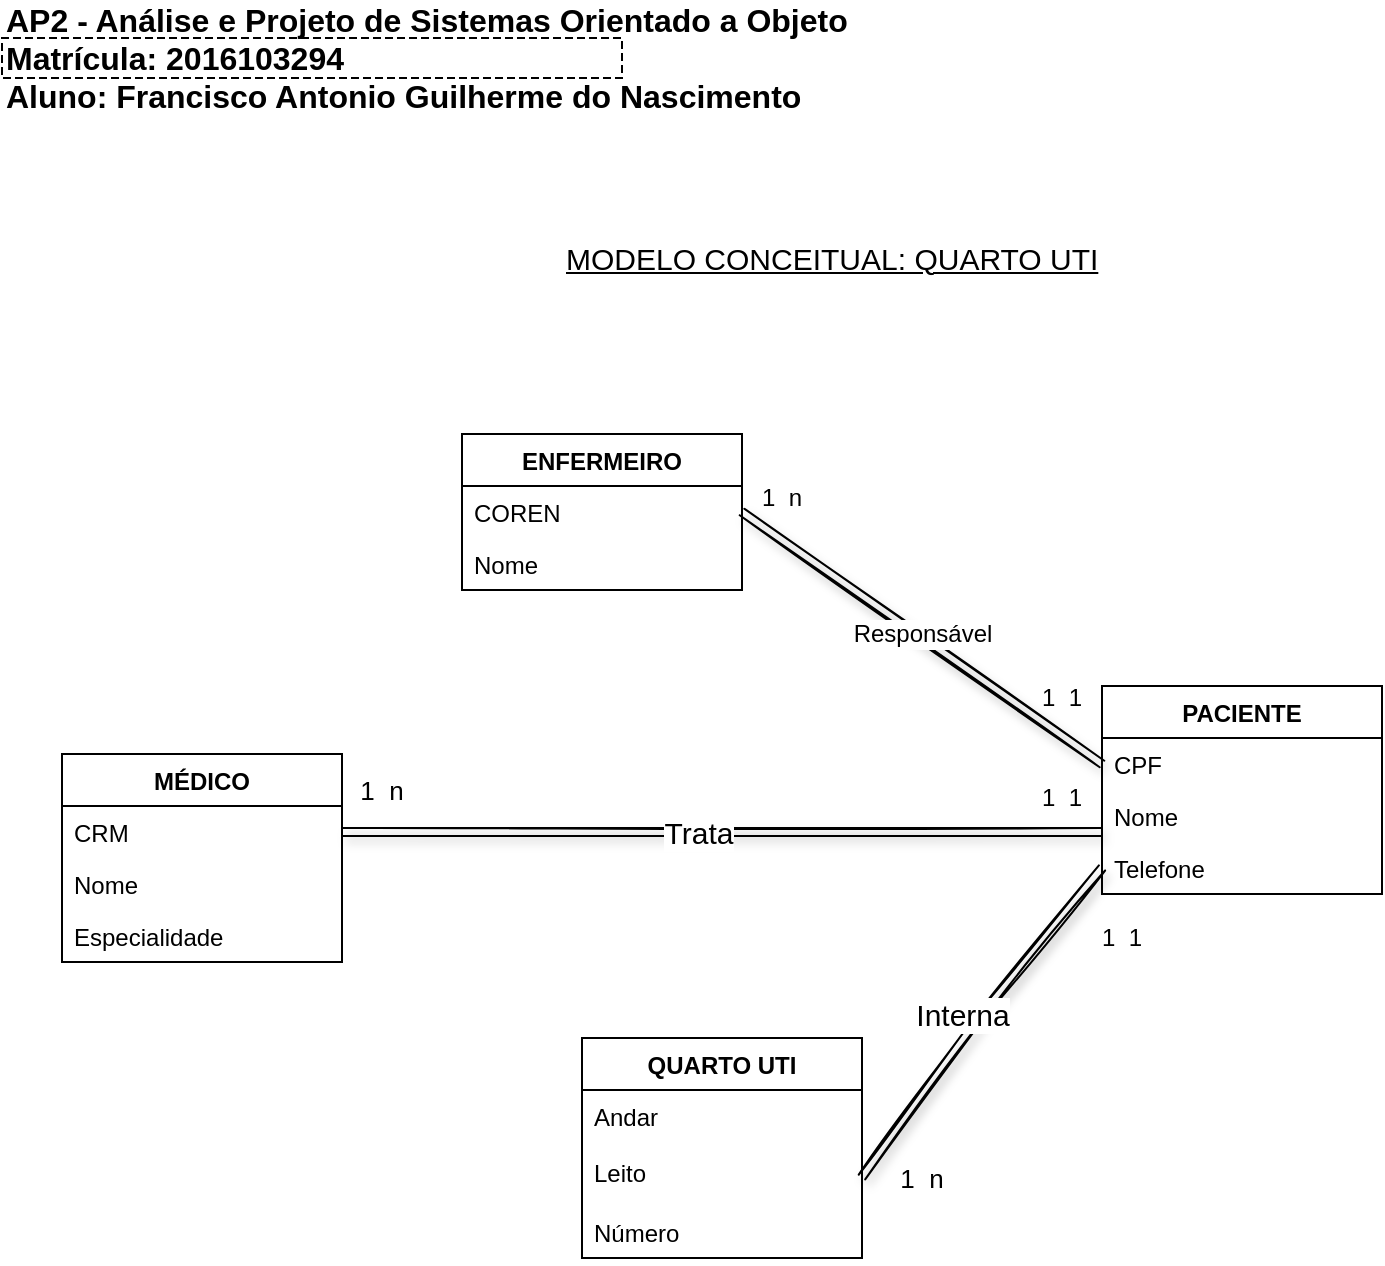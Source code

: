 <mxfile version="13.10.4" type="github" pages="6">
  <diagram id="AiVFg1ysWfB2jF8u1klc" name="Page-1">
    <mxGraphModel dx="868" dy="450" grid="1" gridSize="10" guides="1" tooltips="1" connect="1" arrows="1" fold="1" page="1" pageScale="1" pageWidth="827" pageHeight="1169" math="0" shadow="0">
      <root>
        <mxCell id="0" />
        <mxCell id="1" parent="0" />
        <mxCell id="MxUPo3ukdLpDliOIxOij-1" value="ENFERMEIRO" style="swimlane;fontStyle=1;childLayout=stackLayout;horizontal=1;startSize=26;fillColor=none;horizontalStack=0;resizeParent=1;resizeParentMax=0;resizeLast=0;collapsible=1;marginBottom=0;" parent="1" vertex="1">
          <mxGeometry x="250" y="238" width="140" height="78" as="geometry" />
        </mxCell>
        <mxCell id="MxUPo3ukdLpDliOIxOij-2" value="COREN" style="text;strokeColor=none;fillColor=none;align=left;verticalAlign=top;spacingLeft=4;spacingRight=4;overflow=hidden;rotatable=0;points=[[0,0.5],[1,0.5]];portConstraint=eastwest;" parent="MxUPo3ukdLpDliOIxOij-1" vertex="1">
          <mxGeometry y="26" width="140" height="26" as="geometry" />
        </mxCell>
        <mxCell id="MxUPo3ukdLpDliOIxOij-3" value="Nome" style="text;strokeColor=none;fillColor=none;align=left;verticalAlign=top;spacingLeft=4;spacingRight=4;overflow=hidden;rotatable=0;points=[[0,0.5],[1,0.5]];portConstraint=eastwest;" parent="MxUPo3ukdLpDliOIxOij-1" vertex="1">
          <mxGeometry y="52" width="140" height="26" as="geometry" />
        </mxCell>
        <mxCell id="MxUPo3ukdLpDliOIxOij-5" value="MÉDICO" style="swimlane;fontStyle=1;childLayout=stackLayout;horizontal=1;startSize=26;horizontalStack=0;resizeParent=1;resizeParentMax=0;resizeLast=0;collapsible=1;marginBottom=0;" parent="1" vertex="1">
          <mxGeometry x="50" y="398" width="140" height="104" as="geometry" />
        </mxCell>
        <mxCell id="MxUPo3ukdLpDliOIxOij-6" value="CRM" style="text;strokeColor=none;fillColor=none;align=left;verticalAlign=top;spacingLeft=4;spacingRight=4;overflow=hidden;rotatable=0;points=[[0,0.5],[1,0.5]];portConstraint=eastwest;" parent="MxUPo3ukdLpDliOIxOij-5" vertex="1">
          <mxGeometry y="26" width="140" height="26" as="geometry" />
        </mxCell>
        <mxCell id="MxUPo3ukdLpDliOIxOij-7" value="Nome" style="text;strokeColor=none;fillColor=none;align=left;verticalAlign=top;spacingLeft=4;spacingRight=4;overflow=hidden;rotatable=0;points=[[0,0.5],[1,0.5]];portConstraint=eastwest;" parent="MxUPo3ukdLpDliOIxOij-5" vertex="1">
          <mxGeometry y="52" width="140" height="26" as="geometry" />
        </mxCell>
        <mxCell id="MxUPo3ukdLpDliOIxOij-8" value="Especialidade" style="text;strokeColor=none;fillColor=none;align=left;verticalAlign=top;spacingLeft=4;spacingRight=4;overflow=hidden;rotatable=0;points=[[0,0.5],[1,0.5]];portConstraint=eastwest;" parent="MxUPo3ukdLpDliOIxOij-5" vertex="1">
          <mxGeometry y="78" width="140" height="26" as="geometry" />
        </mxCell>
        <mxCell id="MxUPo3ukdLpDliOIxOij-9" value="PACIENTE" style="swimlane;fontStyle=1;childLayout=stackLayout;horizontal=1;startSize=26;horizontalStack=0;resizeParent=1;resizeParentMax=0;resizeLast=0;collapsible=1;marginBottom=0;" parent="1" vertex="1">
          <mxGeometry x="570" y="364" width="140" height="104" as="geometry" />
        </mxCell>
        <mxCell id="MxUPo3ukdLpDliOIxOij-10" value="CPF" style="text;strokeColor=none;fillColor=none;align=left;verticalAlign=top;spacingLeft=4;spacingRight=4;overflow=hidden;rotatable=0;points=[[0,0.5],[1,0.5]];portConstraint=eastwest;" parent="MxUPo3ukdLpDliOIxOij-9" vertex="1">
          <mxGeometry y="26" width="140" height="26" as="geometry" />
        </mxCell>
        <mxCell id="MxUPo3ukdLpDliOIxOij-11" value="Nome" style="text;strokeColor=none;fillColor=none;align=left;verticalAlign=top;spacingLeft=4;spacingRight=4;overflow=hidden;rotatable=0;points=[[0,0.5],[1,0.5]];portConstraint=eastwest;" parent="MxUPo3ukdLpDliOIxOij-9" vertex="1">
          <mxGeometry y="52" width="140" height="26" as="geometry" />
        </mxCell>
        <mxCell id="MxUPo3ukdLpDliOIxOij-12" value="Telefone" style="text;strokeColor=none;fillColor=none;align=left;verticalAlign=top;spacingLeft=4;spacingRight=4;overflow=hidden;rotatable=0;points=[[0,0.5],[1,0.5]];portConstraint=eastwest;" parent="MxUPo3ukdLpDliOIxOij-9" vertex="1">
          <mxGeometry y="78" width="140" height="26" as="geometry" />
        </mxCell>
        <mxCell id="MxUPo3ukdLpDliOIxOij-13" value="QUARTO UTI" style="swimlane;fontStyle=1;childLayout=stackLayout;horizontal=1;startSize=26;horizontalStack=0;resizeParent=1;resizeParentMax=0;resizeLast=0;collapsible=1;marginBottom=0;" parent="1" vertex="1">
          <mxGeometry x="310" y="540" width="140" height="110" as="geometry" />
        </mxCell>
        <mxCell id="MxUPo3ukdLpDliOIxOij-15" value="Andar&#xa;&#xa;Leito" style="text;strokeColor=none;fillColor=none;align=left;verticalAlign=top;spacingLeft=4;spacingRight=4;overflow=hidden;rotatable=0;points=[[0,0.5],[1,0.5]];portConstraint=eastwest;" parent="MxUPo3ukdLpDliOIxOij-13" vertex="1">
          <mxGeometry y="26" width="140" height="58" as="geometry" />
        </mxCell>
        <mxCell id="MxUPo3ukdLpDliOIxOij-14" value="Número" style="text;strokeColor=none;fillColor=none;align=left;verticalAlign=top;spacingLeft=4;spacingRight=4;overflow=hidden;rotatable=0;points=[[0,0.5],[1,0.5]];portConstraint=eastwest;" parent="MxUPo3ukdLpDliOIxOij-13" vertex="1">
          <mxGeometry y="84" width="140" height="26" as="geometry" />
        </mxCell>
        <mxCell id="MxUPo3ukdLpDliOIxOij-21" style="shape=link;rounded=0;orthogonalLoop=1;jettySize=auto;html=1;exitX=1;exitY=0.5;exitDx=0;exitDy=0;entryX=0;entryY=0.5;entryDx=0;entryDy=0;strokeWidth=1;sketch=1;shadow=1;" parent="1" source="MxUPo3ukdLpDliOIxOij-2" target="MxUPo3ukdLpDliOIxOij-10" edge="1">
          <mxGeometry relative="1" as="geometry" />
        </mxCell>
        <mxCell id="MxUPo3ukdLpDliOIxOij-22" value="Responsável" style="edgeLabel;html=1;align=center;verticalAlign=middle;resizable=0;points=[];fontSize=12;" parent="MxUPo3ukdLpDliOIxOij-21" vertex="1" connectable="0">
          <mxGeometry x="0.571" y="1" relative="1" as="geometry">
            <mxPoint x="-52.3" y="-37.39" as="offset" />
          </mxGeometry>
        </mxCell>
        <mxCell id="MxUPo3ukdLpDliOIxOij-30" style="edgeStyle=none;shape=link;rounded=0;orthogonalLoop=1;jettySize=auto;html=1;exitX=1;exitY=0.5;exitDx=0;exitDy=0;strokeWidth=1;strokeColor=#000000;sketch=1;shadow=1;" parent="1" source="MxUPo3ukdLpDliOIxOij-6" edge="1">
          <mxGeometry relative="1" as="geometry">
            <mxPoint x="570" y="437" as="targetPoint" />
          </mxGeometry>
        </mxCell>
        <mxCell id="MxUPo3ukdLpDliOIxOij-31" value="Trata" style="edgeLabel;html=1;align=center;verticalAlign=middle;resizable=0;points=[];fontSize=15;" parent="MxUPo3ukdLpDliOIxOij-30" vertex="1" connectable="0">
          <mxGeometry x="-0.063" y="-4" relative="1" as="geometry">
            <mxPoint y="-4" as="offset" />
          </mxGeometry>
        </mxCell>
        <mxCell id="MxUPo3ukdLpDliOIxOij-32" style="edgeStyle=none;shape=link;rounded=0;orthogonalLoop=1;jettySize=auto;html=1;exitX=0;exitY=0.5;exitDx=0;exitDy=0;entryX=1;entryY=0.25;entryDx=0;entryDy=0;strokeWidth=1;fontSize=12;strokeColor=#000000;sketch=1;shadow=1;" parent="1" source="MxUPo3ukdLpDliOIxOij-12" edge="1">
          <mxGeometry relative="1" as="geometry">
            <Array as="points">
              <mxPoint x="510" y="528" />
            </Array>
            <mxPoint x="450" y="609.5" as="targetPoint" />
          </mxGeometry>
        </mxCell>
        <mxCell id="MxUPo3ukdLpDliOIxOij-34" value="Interna" style="edgeLabel;html=1;align=center;verticalAlign=middle;resizable=0;points=[];fontSize=15;" parent="1" vertex="1" connectable="0">
          <mxGeometry x="500" y="528" as="geometry" />
        </mxCell>
        <mxCell id="MxUPo3ukdLpDliOIxOij-35" value="MODELO CONCEITUAL: QUARTO UTI" style="edgeLabel;html=1;align=left;verticalAlign=middle;resizable=0;points=[];fontSize=15;fontStyle=4" parent="1" vertex="1" connectable="0">
          <mxGeometry x="300" y="150" as="geometry" />
        </mxCell>
        <mxCell id="PbW92dkkdYsMiQ78eNoE-1" value="&lt;b style=&quot;font-size: 16px;&quot;&gt;&lt;font style=&quot;font-size: 16px;&quot;&gt;AP2 - Análise e Projeto de Sistemas Orientado a Objeto &lt;br style=&quot;font-size: 16px;&quot;&gt;&lt;/font&gt;&lt;/b&gt;&lt;font style=&quot;font-size: 16px;&quot;&gt;&lt;b style=&quot;font-size: 16px;&quot;&gt;Matrícula: 2016103294&amp;nbsp;&lt;br style=&quot;font-size: 16px;&quot;&gt;Aluno: Francisco Antonio Guilherme do Nascimento&lt;/b&gt;&lt;/font&gt;" style="shape=partialRectangle;html=1;top=1;align=left;dashed=1;fontSize=16;" parent="1" vertex="1">
          <mxGeometry x="20" y="40" width="310" height="20" as="geometry" />
        </mxCell>
        <mxCell id="d-XiwkSfw6Sx-Wvr1PDm-1" value="" style="endArrow=none;html=1;shadow=1;opacity=0;" parent="1" edge="1">
          <mxGeometry width="50" height="50" relative="1" as="geometry">
            <mxPoint x="350" y="470" as="sourcePoint" />
            <mxPoint x="400" y="420" as="targetPoint" />
          </mxGeometry>
        </mxCell>
        <mxCell id="d-XiwkSfw6Sx-Wvr1PDm-2" value="" style="endArrow=none;html=1;shadow=1;opacity=0;" parent="1" edge="1">
          <mxGeometry width="50" height="50" relative="1" as="geometry">
            <mxPoint x="350" y="470" as="sourcePoint" />
            <mxPoint x="400" y="420" as="targetPoint" />
          </mxGeometry>
        </mxCell>
        <mxCell id="d-XiwkSfw6Sx-Wvr1PDm-3" value="" style="endArrow=none;html=1;shadow=1;opacity=0;" parent="1" edge="1">
          <mxGeometry width="50" height="50" relative="1" as="geometry">
            <mxPoint x="350" y="470" as="sourcePoint" />
            <mxPoint x="400" y="420" as="targetPoint" />
          </mxGeometry>
        </mxCell>
        <mxCell id="d-XiwkSfw6Sx-Wvr1PDm-4" value="" style="endArrow=none;html=1;shadow=1;opacity=0;" parent="1" edge="1">
          <mxGeometry width="50" height="50" relative="1" as="geometry">
            <mxPoint x="350" y="470" as="sourcePoint" />
            <mxPoint x="400" y="420" as="targetPoint" />
          </mxGeometry>
        </mxCell>
        <mxCell id="d-XiwkSfw6Sx-Wvr1PDm-5" value="" style="endArrow=none;html=1;shadow=1;opacity=0;" parent="1" edge="1">
          <mxGeometry width="50" height="50" relative="1" as="geometry">
            <mxPoint x="350" y="470" as="sourcePoint" />
            <mxPoint x="400" y="420" as="targetPoint" />
          </mxGeometry>
        </mxCell>
        <mxCell id="d-XiwkSfw6Sx-Wvr1PDm-8" value="" style="shape=link;html=1;shadow=1;strokeColor=#0A0A0A;opacity=0;" parent="1" edge="1">
          <mxGeometry width="100" relative="1" as="geometry">
            <mxPoint x="320" y="450" as="sourcePoint" />
            <mxPoint x="420" y="450" as="targetPoint" />
          </mxGeometry>
        </mxCell>
        <mxCell id="zwgYD9DKaLUvuEupgoe_-1" value="1&amp;nbsp; n" style="text;html=1;strokeColor=none;fillColor=none;align=center;verticalAlign=middle;whiteSpace=wrap;rounded=0;fontSize=13;" parent="1" vertex="1">
          <mxGeometry x="190" y="406" width="40" height="20" as="geometry" />
        </mxCell>
        <mxCell id="zwgYD9DKaLUvuEupgoe_-2" value="1&amp;nbsp; 1" style="text;html=1;strokeColor=none;fillColor=none;align=center;verticalAlign=middle;whiteSpace=wrap;rounded=0;" parent="1" vertex="1">
          <mxGeometry x="530" y="410" width="40" height="20" as="geometry" />
        </mxCell>
        <mxCell id="zwgYD9DKaLUvuEupgoe_-3" value="1&amp;nbsp; n" style="text;html=1;strokeColor=none;fillColor=none;align=center;verticalAlign=middle;whiteSpace=wrap;rounded=0;" parent="1" vertex="1">
          <mxGeometry x="390" y="260" width="40" height="20" as="geometry" />
        </mxCell>
        <mxCell id="zwgYD9DKaLUvuEupgoe_-4" value="1&amp;nbsp; 1" style="text;html=1;strokeColor=none;fillColor=none;align=center;verticalAlign=middle;whiteSpace=wrap;rounded=0;" parent="1" vertex="1">
          <mxGeometry x="530" y="360" width="40" height="20" as="geometry" />
        </mxCell>
        <mxCell id="zwgYD9DKaLUvuEupgoe_-5" value="1&amp;nbsp; 1" style="text;html=1;strokeColor=none;fillColor=none;align=center;verticalAlign=middle;whiteSpace=wrap;rounded=0;" parent="1" vertex="1">
          <mxGeometry x="560" y="480" width="40" height="20" as="geometry" />
        </mxCell>
        <mxCell id="zwgYD9DKaLUvuEupgoe_-6" value="1&amp;nbsp; n" style="text;html=1;strokeColor=none;fillColor=none;align=center;verticalAlign=middle;whiteSpace=wrap;rounded=0;fontSize=13;" parent="1" vertex="1">
          <mxGeometry x="460" y="600" width="40" height="20" as="geometry" />
        </mxCell>
      </root>
    </mxGraphModel>
  </diagram>
  <diagram id="5bnsnaNeRtGaSbweDTIP" name="Page-2">
    <mxGraphModel dx="868" dy="450" grid="1" gridSize="10" guides="1" tooltips="1" connect="1" arrows="1" fold="1" page="1" pageScale="1" pageWidth="827" pageHeight="1169" math="0" shadow="0">
      <root>
        <mxCell id="caV-d8_0YchQeiHyZHQP-0" />
        <mxCell id="caV-d8_0YchQeiHyZHQP-1" parent="caV-d8_0YchQeiHyZHQP-0" />
        <mxCell id="TNwt2qRVkTbvnSPUJIH6-4" value="DIAGRAMA DE SEQUÊNCIA: CADASTRAR PACIENTE" style="text;align=center;fontStyle=4;verticalAlign=middle;spacingLeft=3;spacingRight=3;strokeColor=none;rotatable=0;points=[[0,0.5],[1,0.5]];portConstraint=eastwest;fontSize=15;" parent="caV-d8_0YchQeiHyZHQP-1" vertex="1">
          <mxGeometry y="20" width="820" height="26" as="geometry" />
        </mxCell>
        <mxCell id="TNwt2qRVkTbvnSPUJIH6-9" value="&lt;div&gt;&lt;span&gt;ENFERMEIRO&lt;/span&gt;&lt;/div&gt;" style="shape=umlLifeline;participant=umlActor;perimeter=lifelinePerimeter;whiteSpace=wrap;html=1;container=1;collapsible=0;recursiveResize=0;verticalAlign=top;spacingTop=36;outlineConnect=0;fontSize=12;align=center;" parent="caV-d8_0YchQeiHyZHQP-1" vertex="1">
          <mxGeometry x="70" y="120" width="20" height="360" as="geometry" />
        </mxCell>
        <mxCell id="TNwt2qRVkTbvnSPUJIH6-10" value="" style="html=1;points=[];perimeter=orthogonalPerimeter;fontSize=12;align=center;fillColor=#dae8fc;strokeColor=#6c8ebf;" parent="TNwt2qRVkTbvnSPUJIH6-9" vertex="1">
          <mxGeometry x="5" y="60" width="10" height="240" as="geometry" />
        </mxCell>
        <mxCell id="TNwt2qRVkTbvnSPUJIH6-11" value="Cadastro de paciente" style="shape=umlLifeline;perimeter=lifelinePerimeter;whiteSpace=wrap;html=1;container=1;collapsible=0;recursiveResize=0;outlineConnect=0;fontSize=13;align=center;fillColor=#dae8fc;strokeColor=#6c8ebf;fontStyle=1" parent="caV-d8_0YchQeiHyZHQP-1" vertex="1">
          <mxGeometry x="270" y="100" width="100" height="360" as="geometry" />
        </mxCell>
        <mxCell id="TNwt2qRVkTbvnSPUJIH6-12" value="Componente de negócio" style="shape=umlLifeline;perimeter=lifelinePerimeter;whiteSpace=wrap;html=1;container=1;collapsible=0;recursiveResize=0;outlineConnect=0;fontSize=13;align=center;fillColor=#dae8fc;strokeColor=#6c8ebf;fontStyle=1" parent="caV-d8_0YchQeiHyZHQP-1" vertex="1">
          <mxGeometry x="590" y="120" width="100" height="360" as="geometry" />
        </mxCell>
        <mxCell id="TNwt2qRVkTbvnSPUJIH6-20" value="" style="html=1;points=[];perimeter=orthogonalPerimeter;fontSize=12;align=center;fillColor=#dae8fc;strokeColor=#6c8ebf;" parent="TNwt2qRVkTbvnSPUJIH6-12" vertex="1">
          <mxGeometry x="45" y="80" width="10" height="80" as="geometry" />
        </mxCell>
        <mxCell id="TNwt2qRVkTbvnSPUJIH6-33" value="" style="html=1;points=[];perimeter=orthogonalPerimeter;fontSize=12;align=center;fillColor=#dae8fc;strokeColor=#6c8ebf;" parent="TNwt2qRVkTbvnSPUJIH6-12" vertex="1">
          <mxGeometry x="45" y="200" width="10" height="80" as="geometry" />
        </mxCell>
        <mxCell id="TNwt2qRVkTbvnSPUJIH6-13" value="Banco de dados" style="shape=umlLifeline;perimeter=lifelinePerimeter;whiteSpace=wrap;html=1;container=1;collapsible=0;recursiveResize=0;outlineConnect=0;fontSize=13;align=center;fillColor=#dae8fc;strokeColor=#6c8ebf;fontStyle=1" parent="caV-d8_0YchQeiHyZHQP-1" vertex="1">
          <mxGeometry x="910" y="120" width="100" height="360" as="geometry" />
        </mxCell>
        <mxCell id="TNwt2qRVkTbvnSPUJIH6-27" value="" style="html=1;points=[];perimeter=orthogonalPerimeter;fontSize=12;align=center;fillColor=#dae8fc;strokeColor=#6c8ebf;" parent="TNwt2qRVkTbvnSPUJIH6-13" vertex="1">
          <mxGeometry x="45" y="90" width="10" height="60" as="geometry" />
        </mxCell>
        <mxCell id="Ic2hNNy2VulXKQ851wfX-0" value="" style="html=1;points=[];perimeter=orthogonalPerimeter;fontSize=12;align=center;fillColor=#dae8fc;strokeColor=#6c8ebf;" parent="TNwt2qRVkTbvnSPUJIH6-13" vertex="1">
          <mxGeometry x="45" y="210" width="10" height="60" as="geometry" />
        </mxCell>
        <mxCell id="TNwt2qRVkTbvnSPUJIH6-17" value="" style="html=1;points=[];perimeter=orthogonalPerimeter;fontSize=12;align=center;fillColor=#dae8fc;strokeColor=#6c8ebf;" parent="caV-d8_0YchQeiHyZHQP-1" vertex="1">
          <mxGeometry x="315" y="180" width="10" height="240" as="geometry" />
        </mxCell>
        <mxCell id="TNwt2qRVkTbvnSPUJIH6-18" value="Incluir dados cadastrais()" style="html=1;verticalAlign=bottom;endArrow=block;entryX=0;entryY=0;strokeColor=#000000;strokeWidth=1;fontSize=14;align=right;labelPosition=left;verticalLabelPosition=top;" parent="caV-d8_0YchQeiHyZHQP-1" target="TNwt2qRVkTbvnSPUJIH6-17" edge="1">
          <mxGeometry x="0.867" relative="1" as="geometry">
            <mxPoint x="90" y="180" as="sourcePoint" />
            <mxPoint as="offset" />
          </mxGeometry>
        </mxCell>
        <mxCell id="TNwt2qRVkTbvnSPUJIH6-19" value="" style="html=1;verticalAlign=bottom;endArrow=open;dashed=1;endSize=8;exitX=0;exitY=0.95;strokeColor=#000000;strokeWidth=1;fontSize=12;entryX=1;entryY=0.958;entryDx=0;entryDy=0;entryPerimeter=0;" parent="caV-d8_0YchQeiHyZHQP-1" source="TNwt2qRVkTbvnSPUJIH6-17" target="TNwt2qRVkTbvnSPUJIH6-10" edge="1">
          <mxGeometry relative="1" as="geometry">
            <mxPoint x="90" y="256" as="targetPoint" />
          </mxGeometry>
        </mxCell>
        <mxCell id="TNwt2qRVkTbvnSPUJIH6-21" value="Valida se paciente existe()" style="html=1;verticalAlign=bottom;endArrow=block;entryX=0;entryY=0;strokeColor=#000000;strokeWidth=1;fontSize=14;" parent="caV-d8_0YchQeiHyZHQP-1" target="TNwt2qRVkTbvnSPUJIH6-20" edge="1">
          <mxGeometry relative="1" as="geometry">
            <mxPoint x="325" y="200" as="sourcePoint" />
          </mxGeometry>
        </mxCell>
        <mxCell id="TNwt2qRVkTbvnSPUJIH6-22" value="" style="html=1;verticalAlign=bottom;endArrow=open;dashed=1;endSize=8;exitX=0;exitY=0.95;strokeColor=#000000;strokeWidth=1;fontSize=12;" parent="caV-d8_0YchQeiHyZHQP-1" source="TNwt2qRVkTbvnSPUJIH6-20" edge="1">
          <mxGeometry relative="1" as="geometry">
            <mxPoint x="325" y="276" as="targetPoint" />
          </mxGeometry>
        </mxCell>
        <mxCell id="TNwt2qRVkTbvnSPUJIH6-28" value="Checa se já existe no banco de dados()" style="html=1;verticalAlign=bottom;endArrow=block;entryX=0;entryY=0;strokeColor=#000000;strokeWidth=1;fontSize=14;" parent="caV-d8_0YchQeiHyZHQP-1" target="TNwt2qRVkTbvnSPUJIH6-27" edge="1">
          <mxGeometry relative="1" as="geometry">
            <mxPoint x="650" y="210" as="sourcePoint" />
          </mxGeometry>
        </mxCell>
        <mxCell id="TNwt2qRVkTbvnSPUJIH6-29" value="Paciente não existe()" style="html=1;verticalAlign=bottom;endArrow=open;dashed=1;endSize=8;exitX=0;exitY=0.95;strokeColor=#000000;strokeWidth=1;fontSize=14;" parent="caV-d8_0YchQeiHyZHQP-1" source="TNwt2qRVkTbvnSPUJIH6-27" target="TNwt2qRVkTbvnSPUJIH6-12" edge="1">
          <mxGeometry relative="1" as="geometry">
            <mxPoint x="650" y="286" as="targetPoint" />
          </mxGeometry>
        </mxCell>
        <mxCell id="TNwt2qRVkTbvnSPUJIH6-34" value="Grava dados do paciente()" style="html=1;verticalAlign=bottom;endArrow=block;entryX=0;entryY=0;strokeColor=#000000;strokeWidth=1;fontSize=14;" parent="caV-d8_0YchQeiHyZHQP-1" target="TNwt2qRVkTbvnSPUJIH6-33" edge="1">
          <mxGeometry relative="1" as="geometry">
            <mxPoint x="325" y="320" as="sourcePoint" />
          </mxGeometry>
        </mxCell>
        <mxCell id="TNwt2qRVkTbvnSPUJIH6-35" value="" style="html=1;verticalAlign=bottom;endArrow=open;dashed=1;endSize=8;exitX=0;exitY=0.95;strokeColor=#000000;strokeWidth=1;fontSize=12;" parent="caV-d8_0YchQeiHyZHQP-1" source="TNwt2qRVkTbvnSPUJIH6-33" edge="1">
          <mxGeometry relative="1" as="geometry">
            <mxPoint x="325" y="396" as="targetPoint" />
          </mxGeometry>
        </mxCell>
        <mxCell id="Ic2hNNy2VulXKQ851wfX-1" value="Insere dados do paciente no banco de dados()" style="html=1;verticalAlign=bottom;endArrow=block;entryX=0;entryY=0;strokeColor=#000000;strokeWidth=1;fontSize=14;" parent="caV-d8_0YchQeiHyZHQP-1" target="Ic2hNNy2VulXKQ851wfX-0" edge="1">
          <mxGeometry relative="1" as="geometry">
            <mxPoint x="640" y="330" as="sourcePoint" />
          </mxGeometry>
        </mxCell>
        <mxCell id="Ic2hNNy2VulXKQ851wfX-2" value="" style="html=1;verticalAlign=bottom;endArrow=open;dashed=1;endSize=8;strokeColor=#000000;strokeWidth=1;fontSize=12;entryX=1;entryY=0.888;entryDx=0;entryDy=0;entryPerimeter=0;" parent="caV-d8_0YchQeiHyZHQP-1" source="Ic2hNNy2VulXKQ851wfX-0" target="TNwt2qRVkTbvnSPUJIH6-33" edge="1">
          <mxGeometry relative="1" as="geometry">
            <mxPoint x="640" y="406" as="targetPoint" />
          </mxGeometry>
        </mxCell>
      </root>
    </mxGraphModel>
  </diagram>
  <diagram id="eQ-yxOWHwY8nf2eC7JtB" name="Page-4">
    <mxGraphModel dx="868" dy="450" grid="1" gridSize="10" guides="1" tooltips="1" connect="1" arrows="1" fold="1" page="1" pageScale="1" pageWidth="827" pageHeight="1169" math="0" shadow="0">
      <root>
        <mxCell id="l2IF_m2ReZjCbwmqap9I-0" />
        <mxCell id="l2IF_m2ReZjCbwmqap9I-1" parent="l2IF_m2ReZjCbwmqap9I-0" />
        <mxCell id="l2IF_m2ReZjCbwmqap9I-2" value="DIAGRAMA DE SEQUÊNCIA: AGENDAR MEDICAÇÂO" style="text;align=center;fontStyle=4;verticalAlign=middle;spacingLeft=3;spacingRight=3;strokeColor=none;rotatable=0;points=[[0,0.5],[1,0.5]];portConstraint=eastwest;fontSize=15;" parent="l2IF_m2ReZjCbwmqap9I-1" vertex="1">
          <mxGeometry x="20" y="34" width="820" height="26" as="geometry" />
        </mxCell>
        <mxCell id="l2IF_m2ReZjCbwmqap9I-3" value="&lt;div&gt;&lt;span&gt;ENFERMEIRO&lt;/span&gt;&lt;/div&gt;" style="shape=umlLifeline;participant=umlActor;perimeter=lifelinePerimeter;whiteSpace=wrap;html=1;container=1;collapsible=0;recursiveResize=0;verticalAlign=top;spacingTop=36;outlineConnect=0;fontSize=12;align=center;" parent="l2IF_m2ReZjCbwmqap9I-1" vertex="1">
          <mxGeometry x="60" y="150" width="20" height="360" as="geometry" />
        </mxCell>
        <mxCell id="l2IF_m2ReZjCbwmqap9I-4" value="" style="html=1;points=[];perimeter=orthogonalPerimeter;fontSize=12;align=center;fillColor=#dae8fc;strokeColor=#6c8ebf;" parent="l2IF_m2ReZjCbwmqap9I-3" vertex="1">
          <mxGeometry x="5" y="60" width="10" height="240" as="geometry" />
        </mxCell>
        <mxCell id="l2IF_m2ReZjCbwmqap9I-5" value="Agendamento medicação" style="shape=umlLifeline;perimeter=lifelinePerimeter;whiteSpace=wrap;html=1;container=1;collapsible=0;recursiveResize=0;outlineConnect=0;fontSize=13;align=center;fillColor=#dae8fc;strokeColor=#6c8ebf;fontStyle=1" parent="l2IF_m2ReZjCbwmqap9I-1" vertex="1">
          <mxGeometry x="260" y="130" width="100" height="360" as="geometry" />
        </mxCell>
        <mxCell id="l2IF_m2ReZjCbwmqap9I-6" value="Solicitação de reserva" style="shape=umlLifeline;perimeter=lifelinePerimeter;whiteSpace=wrap;html=1;container=1;collapsible=0;recursiveResize=0;outlineConnect=0;fontSize=13;align=center;fillColor=#dae8fc;strokeColor=#6c8ebf;fontStyle=1" parent="l2IF_m2ReZjCbwmqap9I-1" vertex="1">
          <mxGeometry x="580" y="150" width="100" height="360" as="geometry" />
        </mxCell>
        <mxCell id="l2IF_m2ReZjCbwmqap9I-7" value="" style="html=1;points=[];perimeter=orthogonalPerimeter;fontSize=12;align=center;fillColor=#dae8fc;strokeColor=#6c8ebf;" parent="l2IF_m2ReZjCbwmqap9I-6" vertex="1">
          <mxGeometry x="45" y="80" width="10" height="80" as="geometry" />
        </mxCell>
        <mxCell id="l2IF_m2ReZjCbwmqap9I-8" value="" style="html=1;points=[];perimeter=orthogonalPerimeter;fontSize=12;align=center;fillColor=#dae8fc;strokeColor=#6c8ebf;" parent="l2IF_m2ReZjCbwmqap9I-6" vertex="1">
          <mxGeometry x="45" y="200" width="10" height="80" as="geometry" />
        </mxCell>
        <mxCell id="l2IF_m2ReZjCbwmqap9I-9" value="Estoque farmácia" style="shape=umlLifeline;perimeter=lifelinePerimeter;whiteSpace=wrap;html=1;container=1;collapsible=0;recursiveResize=0;outlineConnect=0;fontSize=13;align=center;fillColor=#dae8fc;strokeColor=#6c8ebf;fontStyle=1" parent="l2IF_m2ReZjCbwmqap9I-1" vertex="1">
          <mxGeometry x="910" y="150" width="100" height="360" as="geometry" />
        </mxCell>
        <mxCell id="l2IF_m2ReZjCbwmqap9I-10" value="" style="html=1;points=[];perimeter=orthogonalPerimeter;fontSize=12;align=center;fillColor=#dae8fc;strokeColor=#6c8ebf;" parent="l2IF_m2ReZjCbwmqap9I-9" vertex="1">
          <mxGeometry x="45" y="80" width="10" height="70" as="geometry" />
        </mxCell>
        <mxCell id="l2IF_m2ReZjCbwmqap9I-11" value="" style="html=1;points=[];perimeter=orthogonalPerimeter;fontSize=12;align=center;fillColor=#dae8fc;strokeColor=#6c8ebf;" parent="l2IF_m2ReZjCbwmqap9I-9" vertex="1">
          <mxGeometry x="45" y="200" width="10" height="70" as="geometry" />
        </mxCell>
        <mxCell id="l2IF_m2ReZjCbwmqap9I-12" value="" style="html=1;points=[];perimeter=orthogonalPerimeter;fontSize=12;align=center;fillColor=#dae8fc;strokeColor=#6c8ebf;" parent="l2IF_m2ReZjCbwmqap9I-1" vertex="1">
          <mxGeometry x="305" y="210" width="10" height="240" as="geometry" />
        </mxCell>
        <mxCell id="l2IF_m2ReZjCbwmqap9I-13" value="Incluir dados medicamento()" style="html=1;verticalAlign=bottom;endArrow=block;entryX=0;entryY=0;strokeColor=#000000;strokeWidth=1;fontSize=14;" parent="l2IF_m2ReZjCbwmqap9I-1" target="l2IF_m2ReZjCbwmqap9I-12" edge="1">
          <mxGeometry x="0.156" relative="1" as="geometry">
            <mxPoint x="80" y="210" as="sourcePoint" />
            <mxPoint as="offset" />
          </mxGeometry>
        </mxCell>
        <mxCell id="l2IF_m2ReZjCbwmqap9I-14" value="" style="html=1;verticalAlign=bottom;endArrow=open;dashed=1;endSize=8;exitX=0;exitY=0.95;strokeColor=#000000;strokeWidth=1;fontSize=12;entryX=1;entryY=0.958;entryDx=0;entryDy=0;entryPerimeter=0;" parent="l2IF_m2ReZjCbwmqap9I-1" source="l2IF_m2ReZjCbwmqap9I-12" target="l2IF_m2ReZjCbwmqap9I-4" edge="1">
          <mxGeometry relative="1" as="geometry">
            <mxPoint x="80" y="286" as="targetPoint" />
          </mxGeometry>
        </mxCell>
        <mxCell id="l2IF_m2ReZjCbwmqap9I-15" value="Valida se medicação disponivel()" style="html=1;verticalAlign=bottom;endArrow=block;entryX=0;entryY=0;strokeColor=#000000;strokeWidth=1;fontSize=14;" parent="l2IF_m2ReZjCbwmqap9I-1" target="l2IF_m2ReZjCbwmqap9I-7" edge="1">
          <mxGeometry relative="1" as="geometry">
            <mxPoint x="315" y="230" as="sourcePoint" />
          </mxGeometry>
        </mxCell>
        <mxCell id="l2IF_m2ReZjCbwmqap9I-16" value="" style="html=1;verticalAlign=bottom;endArrow=open;dashed=1;endSize=8;exitX=0;exitY=0.95;strokeColor=#000000;strokeWidth=1;fontSize=12;" parent="l2IF_m2ReZjCbwmqap9I-1" source="l2IF_m2ReZjCbwmqap9I-7" edge="1">
          <mxGeometry relative="1" as="geometry">
            <mxPoint x="315" y="306" as="targetPoint" />
          </mxGeometry>
        </mxCell>
        <mxCell id="l2IF_m2ReZjCbwmqap9I-17" value="Checa se medicação existe no estoque()" style="html=1;verticalAlign=bottom;endArrow=block;entryX=0;entryY=0;strokeColor=#000000;strokeWidth=1;fontSize=14;" parent="l2IF_m2ReZjCbwmqap9I-1" edge="1">
          <mxGeometry relative="1" as="geometry">
            <mxPoint x="640" y="239" as="sourcePoint" />
            <mxPoint x="955" y="239" as="targetPoint" />
          </mxGeometry>
        </mxCell>
        <mxCell id="l2IF_m2ReZjCbwmqap9I-18" value="Medicação não disponível()" style="html=1;verticalAlign=bottom;endArrow=open;dashed=1;endSize=8;strokeColor=#000000;strokeWidth=1;fontSize=14;" parent="l2IF_m2ReZjCbwmqap9I-1" edge="1">
          <mxGeometry relative="1" as="geometry">
            <mxPoint x="635" y="298" as="targetPoint" />
            <mxPoint x="950" y="298" as="sourcePoint" />
          </mxGeometry>
        </mxCell>
        <mxCell id="l2IF_m2ReZjCbwmqap9I-19" value="Solicita reposição da medicação()" style="html=1;verticalAlign=bottom;endArrow=block;entryX=0;entryY=0;strokeColor=#000000;strokeWidth=1;fontSize=14;" parent="l2IF_m2ReZjCbwmqap9I-1" target="l2IF_m2ReZjCbwmqap9I-8" edge="1">
          <mxGeometry relative="1" as="geometry">
            <mxPoint x="315" y="350" as="sourcePoint" />
          </mxGeometry>
        </mxCell>
        <mxCell id="l2IF_m2ReZjCbwmqap9I-20" value="" style="html=1;verticalAlign=bottom;endArrow=open;dashed=1;endSize=8;exitX=0;exitY=0.95;strokeColor=#000000;strokeWidth=1;fontSize=12;" parent="l2IF_m2ReZjCbwmqap9I-1" source="l2IF_m2ReZjCbwmqap9I-8" edge="1">
          <mxGeometry relative="1" as="geometry">
            <mxPoint x="315" y="426" as="targetPoint" />
          </mxGeometry>
        </mxCell>
        <mxCell id="l2IF_m2ReZjCbwmqap9I-21" value="Insere agendamento da medicação" style="html=1;verticalAlign=bottom;endArrow=block;entryX=0;entryY=0;strokeColor=#000000;strokeWidth=1;fontSize=14;" parent="l2IF_m2ReZjCbwmqap9I-1" edge="1">
          <mxGeometry relative="1" as="geometry">
            <mxPoint x="630" y="358" as="sourcePoint" />
            <mxPoint x="955" y="358" as="targetPoint" />
          </mxGeometry>
        </mxCell>
        <mxCell id="l2IF_m2ReZjCbwmqap9I-22" value="" style="html=1;verticalAlign=bottom;endArrow=open;dashed=1;endSize=8;strokeColor=#000000;strokeWidth=1;fontSize=12;entryX=1;entryY=0.888;entryDx=0;entryDy=0;entryPerimeter=0;" parent="l2IF_m2ReZjCbwmqap9I-1" edge="1">
          <mxGeometry relative="1" as="geometry">
            <mxPoint x="635" y="414.04" as="targetPoint" />
            <mxPoint x="945" y="413" as="sourcePoint" />
          </mxGeometry>
        </mxCell>
      </root>
    </mxGraphModel>
  </diagram>
  <diagram id="WZjQ4D9CtdMFKgMpC_RG" name="Page-3">
    <mxGraphModel dx="868" dy="450" grid="1" gridSize="10" guides="1" tooltips="1" connect="1" arrows="1" fold="1" page="1" pageScale="1" pageWidth="827" pageHeight="1169" math="0" shadow="0">
      <root>
        <mxCell id="2pkQNexUgDLmCOCCGRxP-0" />
        <mxCell id="2pkQNexUgDLmCOCCGRxP-1" parent="2pkQNexUgDLmCOCCGRxP-0" />
        <mxCell id="2pkQNexUgDLmCOCCGRxP-23" value="DIAGRAMA DE SEQUÊNCIA: INERNAR PACIENTE EM QUARTO UTI" style="text;align=center;fontStyle=4;verticalAlign=middle;spacingLeft=3;spacingRight=3;strokeColor=none;rotatable=0;points=[[0,0.5],[1,0.5]];portConstraint=eastwest;fontSize=15;" parent="2pkQNexUgDLmCOCCGRxP-1" vertex="1">
          <mxGeometry x="100" y="30" width="820" height="26" as="geometry" />
        </mxCell>
        <mxCell id="2pkQNexUgDLmCOCCGRxP-24" value="&lt;div&gt;&lt;span&gt;MÉDICO&lt;/span&gt;&lt;/div&gt;" style="shape=umlLifeline;participant=umlActor;perimeter=lifelinePerimeter;whiteSpace=wrap;html=1;container=1;collapsible=0;recursiveResize=0;verticalAlign=top;spacingTop=36;outlineConnect=0;fontSize=12;align=center;" parent="2pkQNexUgDLmCOCCGRxP-1" vertex="1">
          <mxGeometry x="70" y="130" width="20" height="360" as="geometry" />
        </mxCell>
        <mxCell id="2pkQNexUgDLmCOCCGRxP-25" value="" style="html=1;points=[];perimeter=orthogonalPerimeter;fontSize=12;align=center;fillColor=#dae8fc;strokeColor=#6c8ebf;" parent="2pkQNexUgDLmCOCCGRxP-24" vertex="1">
          <mxGeometry x="5" y="60" width="10" height="240" as="geometry" />
        </mxCell>
        <mxCell id="2pkQNexUgDLmCOCCGRxP-26" value="Internaçao UTI" style="shape=umlLifeline;perimeter=lifelinePerimeter;whiteSpace=wrap;html=1;container=1;collapsible=0;recursiveResize=0;outlineConnect=0;fontSize=13;align=center;fontStyle=1;fillColor=#dae8fc;strokeColor=#6c8ebf;" parent="2pkQNexUgDLmCOCCGRxP-1" vertex="1">
          <mxGeometry x="270" y="110" width="100" height="360" as="geometry" />
        </mxCell>
        <mxCell id="2pkQNexUgDLmCOCCGRxP-27" value="Componente de negócio" style="shape=umlLifeline;perimeter=lifelinePerimeter;whiteSpace=wrap;html=1;container=1;collapsible=0;recursiveResize=0;outlineConnect=0;fontSize=13;align=center;fontStyle=1;fillColor=#dae8fc;strokeColor=#6c8ebf;" parent="2pkQNexUgDLmCOCCGRxP-1" vertex="1">
          <mxGeometry x="590" y="130" width="100" height="360" as="geometry" />
        </mxCell>
        <mxCell id="2pkQNexUgDLmCOCCGRxP-28" value="" style="html=1;points=[];perimeter=orthogonalPerimeter;fontSize=12;align=center;fillColor=#dae8fc;strokeColor=#6c8ebf;" parent="2pkQNexUgDLmCOCCGRxP-27" vertex="1">
          <mxGeometry x="45" y="80" width="10" height="80" as="geometry" />
        </mxCell>
        <mxCell id="2pkQNexUgDLmCOCCGRxP-29" value="" style="html=1;points=[];perimeter=orthogonalPerimeter;fontSize=12;align=center;fillColor=#dae8fc;strokeColor=#6c8ebf;" parent="2pkQNexUgDLmCOCCGRxP-27" vertex="1">
          <mxGeometry x="45" y="200" width="10" height="80" as="geometry" />
        </mxCell>
        <mxCell id="2pkQNexUgDLmCOCCGRxP-30" value="Sistema de quartos" style="shape=umlLifeline;perimeter=lifelinePerimeter;whiteSpace=wrap;html=1;container=1;collapsible=0;recursiveResize=0;outlineConnect=0;fontSize=13;align=center;fontStyle=1;fillColor=#dae8fc;strokeColor=#6c8ebf;" parent="2pkQNexUgDLmCOCCGRxP-1" vertex="1">
          <mxGeometry x="910" y="130" width="100" height="360" as="geometry" />
        </mxCell>
        <mxCell id="2pkQNexUgDLmCOCCGRxP-31" value="" style="html=1;points=[];perimeter=orthogonalPerimeter;fontSize=12;align=center;fillColor=#dae8fc;strokeColor=#6c8ebf;" parent="2pkQNexUgDLmCOCCGRxP-30" vertex="1">
          <mxGeometry x="45" y="90" width="10" height="60" as="geometry" />
        </mxCell>
        <mxCell id="2pkQNexUgDLmCOCCGRxP-32" value="" style="html=1;points=[];perimeter=orthogonalPerimeter;fontSize=12;align=center;fillColor=#dae8fc;strokeColor=#6c8ebf;" parent="2pkQNexUgDLmCOCCGRxP-30" vertex="1">
          <mxGeometry x="45" y="210" width="10" height="60" as="geometry" />
        </mxCell>
        <mxCell id="2pkQNexUgDLmCOCCGRxP-33" value="" style="html=1;points=[];perimeter=orthogonalPerimeter;fontSize=12;align=center;fillColor=#dae8fc;strokeColor=#6c8ebf;" parent="2pkQNexUgDLmCOCCGRxP-1" vertex="1">
          <mxGeometry x="315" y="190" width="10" height="240" as="geometry" />
        </mxCell>
        <mxCell id="2pkQNexUgDLmCOCCGRxP-34" value="Incluir dados do paciente()" style="html=1;verticalAlign=bottom;endArrow=block;entryX=0;entryY=0;strokeColor=#000000;strokeWidth=1;fontSize=14;align=left;" parent="2pkQNexUgDLmCOCCGRxP-1" target="2pkQNexUgDLmCOCCGRxP-33" edge="1">
          <mxGeometry x="-0.733" relative="1" as="geometry">
            <mxPoint x="90" y="190" as="sourcePoint" />
            <mxPoint as="offset" />
          </mxGeometry>
        </mxCell>
        <mxCell id="2pkQNexUgDLmCOCCGRxP-35" value="" style="html=1;verticalAlign=bottom;endArrow=open;dashed=1;endSize=8;exitX=0;exitY=0.95;strokeColor=#000000;strokeWidth=1;fontSize=12;entryX=1;entryY=0.958;entryDx=0;entryDy=0;entryPerimeter=0;" parent="2pkQNexUgDLmCOCCGRxP-1" source="2pkQNexUgDLmCOCCGRxP-33" target="2pkQNexUgDLmCOCCGRxP-25" edge="1">
          <mxGeometry relative="1" as="geometry">
            <mxPoint x="90" y="266" as="targetPoint" />
          </mxGeometry>
        </mxCell>
        <mxCell id="2pkQNexUgDLmCOCCGRxP-36" value="Valida existe quarto UTI disponivel()" style="html=1;verticalAlign=bottom;endArrow=block;entryX=0;entryY=0;strokeColor=#000000;strokeWidth=1;fontSize=14;" parent="2pkQNexUgDLmCOCCGRxP-1" target="2pkQNexUgDLmCOCCGRxP-28" edge="1">
          <mxGeometry relative="1" as="geometry">
            <mxPoint x="325" y="210" as="sourcePoint" />
          </mxGeometry>
        </mxCell>
        <mxCell id="2pkQNexUgDLmCOCCGRxP-37" value="" style="html=1;verticalAlign=bottom;endArrow=open;dashed=1;endSize=8;exitX=0;exitY=0.95;strokeColor=#000000;strokeWidth=1;fontSize=12;" parent="2pkQNexUgDLmCOCCGRxP-1" source="2pkQNexUgDLmCOCCGRxP-28" edge="1">
          <mxGeometry relative="1" as="geometry">
            <mxPoint x="325" y="286" as="targetPoint" />
          </mxGeometry>
        </mxCell>
        <mxCell id="2pkQNexUgDLmCOCCGRxP-38" value="Checa se UTI disponível para internação()" style="html=1;verticalAlign=bottom;endArrow=block;entryX=0;entryY=0;strokeColor=#000000;strokeWidth=1;fontSize=14;" parent="2pkQNexUgDLmCOCCGRxP-1" target="2pkQNexUgDLmCOCCGRxP-31" edge="1">
          <mxGeometry relative="1" as="geometry">
            <mxPoint x="650" y="220" as="sourcePoint" />
          </mxGeometry>
        </mxCell>
        <mxCell id="2pkQNexUgDLmCOCCGRxP-39" value="UTI não disponível()" style="html=1;verticalAlign=bottom;endArrow=open;dashed=1;endSize=8;exitX=0;exitY=0.95;strokeColor=#000000;strokeWidth=1;fontSize=14;" parent="2pkQNexUgDLmCOCCGRxP-1" edge="1">
          <mxGeometry relative="1" as="geometry">
            <mxPoint x="646" y="277" as="targetPoint" />
            <mxPoint x="951" y="277" as="sourcePoint" />
          </mxGeometry>
        </mxCell>
        <mxCell id="2pkQNexUgDLmCOCCGRxP-40" value="Solicita internação do paciente em outra unidade()" style="html=1;verticalAlign=bottom;endArrow=block;entryX=0;entryY=0;strokeColor=#000000;strokeWidth=1;fontSize=13;" parent="2pkQNexUgDLmCOCCGRxP-1" target="2pkQNexUgDLmCOCCGRxP-29" edge="1">
          <mxGeometry relative="1" as="geometry">
            <mxPoint x="325" y="330" as="sourcePoint" />
          </mxGeometry>
        </mxCell>
        <mxCell id="2pkQNexUgDLmCOCCGRxP-41" value="" style="html=1;verticalAlign=bottom;endArrow=open;dashed=1;endSize=8;exitX=0;exitY=0.95;strokeColor=#000000;strokeWidth=1;fontSize=12;" parent="2pkQNexUgDLmCOCCGRxP-1" source="2pkQNexUgDLmCOCCGRxP-29" edge="1">
          <mxGeometry relative="1" as="geometry">
            <mxPoint x="325" y="406" as="targetPoint" />
          </mxGeometry>
        </mxCell>
        <mxCell id="2pkQNexUgDLmCOCCGRxP-42" value="Paciente internado()" style="html=1;verticalAlign=bottom;endArrow=block;entryX=0;entryY=0;strokeColor=#000000;strokeWidth=1;fontSize=14;" parent="2pkQNexUgDLmCOCCGRxP-1" edge="1">
          <mxGeometry relative="1" as="geometry">
            <mxPoint x="648" y="342" as="sourcePoint" />
            <mxPoint x="953" y="342" as="targetPoint" />
          </mxGeometry>
        </mxCell>
        <mxCell id="2pkQNexUgDLmCOCCGRxP-43" value="" style="html=1;verticalAlign=bottom;endArrow=open;dashed=1;endSize=8;strokeColor=#000000;strokeWidth=1;fontSize=12;entryX=1;entryY=0.888;entryDx=0;entryDy=0;entryPerimeter=0;" parent="2pkQNexUgDLmCOCCGRxP-1" source="2pkQNexUgDLmCOCCGRxP-32" target="2pkQNexUgDLmCOCCGRxP-29" edge="1">
          <mxGeometry relative="1" as="geometry">
            <mxPoint x="640" y="416" as="targetPoint" />
          </mxGeometry>
        </mxCell>
      </root>
    </mxGraphModel>
  </diagram>
  <diagram id="5E520rgOxWTw4wXhYuzn" name="Page-5">
    <mxGraphModel dx="868" dy="450" grid="1" gridSize="10" guides="1" tooltips="1" connect="1" arrows="1" fold="1" page="1" pageScale="1" pageWidth="827" pageHeight="1169" math="0" shadow="0">
      <root>
        <mxCell id="W6IbWmLAx6LdykrJJUCI-0" />
        <mxCell id="W6IbWmLAx6LdykrJJUCI-1" parent="W6IbWmLAx6LdykrJJUCI-0" />
        <mxCell id="W6IbWmLAx6LdykrJJUCI-4" value="&lt;font style=&quot;font-size: 14px&quot;&gt;iniciarCadastro&lt;/font&gt;&lt;br style=&quot;font-size: 13px&quot;&gt;&lt;b&gt;OPERAÇAO:&lt;/b&gt; iniciarCadastro()&lt;br style=&quot;font-size: 13px&quot;&gt;&lt;b&gt;REFERÊNCIAS CRUZADAS:&lt;/b&gt; Caso de uso: buscarPaciente.&lt;br style=&quot;font-size: 13px&quot;&gt;&lt;b&gt;PRE-CONDICOES:&lt;/b&gt; Enfermeiro estar logado no sistema.&lt;br style=&quot;font-size: 13px&quot;&gt;&lt;b&gt;POS-CONDICAO:&lt;/b&gt; Paciente cadastrado e gerado um ID." style="text;whiteSpace=wrap;html=1;fontSize=13;fontFamily=Helvetica;" parent="W6IbWmLAx6LdykrJJUCI-1" vertex="1">
          <mxGeometry x="40" y="80" width="550" height="60" as="geometry" />
        </mxCell>
        <mxCell id="W6IbWmLAx6LdykrJJUCI-5" value="&lt;font style=&quot;font-size: 14px&quot;&gt;iniciarInternaçao&lt;br&gt;&lt;/font&gt;&lt;b&gt;OPERAÇAO:&lt;/b&gt; iniciarInternação()&lt;br style=&quot;font-size: 13px&quot;&gt;&lt;b&gt;REFERENCIAS CRUZADAS&lt;/b&gt;: Caso de uso: buscarPaciente.&lt;br style=&quot;font-size: 13px&quot;&gt;&lt;b&gt;PRE-CONDICOES:&lt;/b&gt; Quarto de UTI disponivel.&lt;br style=&quot;font-size: 13px&quot;&gt;&lt;b&gt;POS-CONDICAO:&lt;/b&gt; Paciente internado na UTI." style="text;whiteSpace=wrap;html=1;fontSize=13;fontFamily=Helvetica;" parent="W6IbWmLAx6LdykrJJUCI-1" vertex="1">
          <mxGeometry x="40" y="200" width="550" height="60" as="geometry" />
        </mxCell>
        <mxCell id="W6IbWmLAx6LdykrJJUCI-6" value="&lt;font style=&quot;font-size: 14px&quot;&gt;iniciarAgendamento&lt;br&gt;&lt;/font&gt;&lt;b&gt;OPERAÇAO:&lt;/b&gt; iniciarAngendamento()&lt;br style=&quot;font-size: 13px&quot;&gt;&lt;b&gt;REFERÊNCIAS CRUZADAS: &lt;/b&gt;Caso de uso: buscarPaciente.&lt;br style=&quot;font-size: 13px&quot;&gt;&lt;b&gt;PRE-CONDICOES:&lt;/b&gt; Disponibilidade da medicação.&lt;br style=&quot;font-size: 13px&quot;&gt;&lt;b&gt;POS-CONDICAO:&lt;/b&gt; Agendamento da medicação realizado com sucesso." style="text;whiteSpace=wrap;html=1;fontSize=13;fontFamily=Helvetica;" parent="W6IbWmLAx6LdykrJJUCI-1" vertex="1">
          <mxGeometry x="40" y="320" width="550" height="60" as="geometry" />
        </mxCell>
        <mxCell id="HDrjDe_nk9GOGp2OSMpP-0" value="CONTRATOS DE OPERAÇÂO" style="text;align=center;fontStyle=4;verticalAlign=middle;spacingLeft=3;spacingRight=3;strokeColor=none;rotatable=0;points=[[0,0.5],[1,0.5]];portConstraint=eastwest;fontSize=15;" vertex="1" parent="W6IbWmLAx6LdykrJJUCI-1">
          <mxGeometry x="40" y="20" width="820" height="26" as="geometry" />
        </mxCell>
      </root>
    </mxGraphModel>
  </diagram>
  <diagram name="Page-6" id="G_lVYu36QUxl5y1gavs1">
    <mxGraphModel dx="868" dy="450" grid="1" gridSize="10" guides="1" tooltips="1" connect="1" arrows="1" fold="1" page="1" pageScale="1" pageWidth="827" pageHeight="1169" math="0" shadow="0">
      <root>
        <mxCell id="aLqVgWJ-KKWrv6sTU4Hr-0" />
        <mxCell id="aLqVgWJ-KKWrv6sTU4Hr-1" parent="aLqVgWJ-KKWrv6sTU4Hr-0" />
        <mxCell id="aLqVgWJ-KKWrv6sTU4Hr-6" value="ESTOQUE" style="swimlane;fontStyle=1;align=center;verticalAlign=top;childLayout=stackLayout;horizontal=1;startSize=26;horizontalStack=0;resizeParent=1;resizeParentMax=0;resizeLast=0;collapsible=1;marginBottom=0;" parent="aLqVgWJ-KKWrv6sTU4Hr-1" vertex="1">
          <mxGeometry x="40" y="220" width="170" height="150" as="geometry" />
        </mxCell>
        <mxCell id="aLqVgWJ-KKWrv6sTU4Hr-7" value="- medicamento: string&#xa;- qtdMedicamento: int" style="text;strokeColor=none;fillColor=none;align=left;verticalAlign=top;spacingLeft=4;spacingRight=4;overflow=hidden;rotatable=0;points=[[0,0.5],[1,0.5]];portConstraint=eastwest;" parent="aLqVgWJ-KKWrv6sTU4Hr-6" vertex="1">
          <mxGeometry y="26" width="170" height="44" as="geometry" />
        </mxCell>
        <mxCell id="aLqVgWJ-KKWrv6sTU4Hr-8" value="" style="line;strokeWidth=1;fillColor=none;align=left;verticalAlign=middle;spacingTop=-1;spacingLeft=3;spacingRight=3;rotatable=0;labelPosition=right;points=[];portConstraint=eastwest;" parent="aLqVgWJ-KKWrv6sTU4Hr-6" vertex="1">
          <mxGeometry y="70" width="170" height="8" as="geometry" />
        </mxCell>
        <mxCell id="aLqVgWJ-KKWrv6sTU4Hr-9" value="+ getMedicamento()&#xa;+ setMedicamento(med): void&#xa;+ getQtdMedicam()&#xa;+ setQtdMedicam(qtd): void" style="text;strokeColor=none;fillColor=none;align=left;verticalAlign=top;spacingLeft=4;spacingRight=4;overflow=hidden;rotatable=0;points=[[0,0.5],[1,0.5]];portConstraint=eastwest;" parent="aLqVgWJ-KKWrv6sTU4Hr-6" vertex="1">
          <mxGeometry y="78" width="170" height="72" as="geometry" />
        </mxCell>
        <mxCell id="aLqVgWJ-KKWrv6sTU4Hr-10" value="FUNCIONARIO" style="swimlane;fontStyle=1;align=center;verticalAlign=top;childLayout=stackLayout;horizontal=1;startSize=26;horizontalStack=0;resizeParent=1;resizeParentMax=0;resizeLast=0;collapsible=1;marginBottom=0;" parent="aLqVgWJ-KKWrv6sTU4Hr-1" vertex="1">
          <mxGeometry x="400" y="420" width="160" height="150" as="geometry" />
        </mxCell>
        <mxCell id="aLqVgWJ-KKWrv6sTU4Hr-11" value="- nome: string&#xa;- salario: float" style="text;strokeColor=none;fillColor=none;align=left;verticalAlign=top;spacingLeft=4;spacingRight=4;overflow=hidden;rotatable=0;points=[[0,0.5],[1,0.5]];portConstraint=eastwest;" parent="aLqVgWJ-KKWrv6sTU4Hr-10" vertex="1">
          <mxGeometry y="26" width="160" height="44" as="geometry" />
        </mxCell>
        <mxCell id="aLqVgWJ-KKWrv6sTU4Hr-12" value="" style="line;strokeWidth=1;fillColor=none;align=left;verticalAlign=middle;spacingTop=-1;spacingLeft=3;spacingRight=3;rotatable=0;labelPosition=right;points=[];portConstraint=eastwest;" parent="aLqVgWJ-KKWrv6sTU4Hr-10" vertex="1">
          <mxGeometry y="70" width="160" height="8" as="geometry" />
        </mxCell>
        <mxCell id="aLqVgWJ-KKWrv6sTU4Hr-13" value="+ getNome()&#xa;+ setNome(nome): void&#xa;+ getSalario()&#xa;+ setSalario(salario): void" style="text;strokeColor=none;fillColor=none;align=left;verticalAlign=top;spacingLeft=4;spacingRight=4;overflow=hidden;rotatable=0;points=[[0,0.5],[1,0.5]];portConstraint=eastwest;" parent="aLqVgWJ-KKWrv6sTU4Hr-10" vertex="1">
          <mxGeometry y="78" width="160" height="72" as="geometry" />
        </mxCell>
        <mxCell id="aLqVgWJ-KKWrv6sTU4Hr-14" value="QUARTO UTI" style="swimlane;fontStyle=1;align=center;verticalAlign=top;childLayout=stackLayout;horizontal=1;startSize=26;horizontalStack=0;resizeParent=1;resizeParentMax=0;resizeLast=0;collapsible=1;marginBottom=0;" parent="aLqVgWJ-KKWrv6sTU4Hr-1" vertex="1">
          <mxGeometry x="640" y="712" width="160" height="190" as="geometry" />
        </mxCell>
        <mxCell id="aLqVgWJ-KKWrv6sTU4Hr-15" value="- numero: int&#xa;- andar: int&#xa;- leito: string" style="text;strokeColor=none;fillColor=none;align=left;verticalAlign=top;spacingLeft=4;spacingRight=4;overflow=hidden;rotatable=0;points=[[0,0.5],[1,0.5]];portConstraint=eastwest;" parent="aLqVgWJ-KKWrv6sTU4Hr-14" vertex="1">
          <mxGeometry y="26" width="160" height="54" as="geometry" />
        </mxCell>
        <mxCell id="aLqVgWJ-KKWrv6sTU4Hr-16" value="" style="line;strokeWidth=1;fillColor=none;align=left;verticalAlign=middle;spacingTop=-1;spacingLeft=3;spacingRight=3;rotatable=0;labelPosition=right;points=[];portConstraint=eastwest;" parent="aLqVgWJ-KKWrv6sTU4Hr-14" vertex="1">
          <mxGeometry y="80" width="160" height="8" as="geometry" />
        </mxCell>
        <mxCell id="aLqVgWJ-KKWrv6sTU4Hr-17" value="+ getNumero()&#xa;+ setNumero(num): void&#xa;+ getAndar()&#xa;+ setAndar(and): void&#xa;+ getLeito()&#xa;+ setLeito(leito): void" style="text;strokeColor=none;fillColor=none;align=left;verticalAlign=top;spacingLeft=4;spacingRight=4;overflow=hidden;rotatable=0;points=[[0,0.5],[1,0.5]];portConstraint=eastwest;" parent="aLqVgWJ-KKWrv6sTU4Hr-14" vertex="1">
          <mxGeometry y="88" width="160" height="102" as="geometry" />
        </mxCell>
        <mxCell id="aLqVgWJ-KKWrv6sTU4Hr-22" value="MEDICO" style="swimlane;fontStyle=1;align=center;verticalAlign=top;childLayout=stackLayout;horizontal=1;startSize=26;horizontalStack=0;resizeParent=1;resizeParentMax=0;resizeLast=0;collapsible=1;marginBottom=0;" parent="aLqVgWJ-KKWrv6sTU4Hr-1" vertex="1">
          <mxGeometry x="400" y="680" width="160" height="150" as="geometry" />
        </mxCell>
        <mxCell id="aLqVgWJ-KKWrv6sTU4Hr-23" value="- CRM: int&#xa;- especialidade: string" style="text;strokeColor=none;fillColor=none;align=left;verticalAlign=top;spacingLeft=4;spacingRight=4;overflow=hidden;rotatable=0;points=[[0,0.5],[1,0.5]];portConstraint=eastwest;" parent="aLqVgWJ-KKWrv6sTU4Hr-22" vertex="1">
          <mxGeometry y="26" width="160" height="34" as="geometry" />
        </mxCell>
        <mxCell id="aLqVgWJ-KKWrv6sTU4Hr-24" value="" style="line;strokeWidth=1;fillColor=none;align=left;verticalAlign=middle;spacingTop=-1;spacingLeft=3;spacingRight=3;rotatable=0;labelPosition=right;points=[];portConstraint=eastwest;" parent="aLqVgWJ-KKWrv6sTU4Hr-22" vertex="1">
          <mxGeometry y="60" width="160" height="8" as="geometry" />
        </mxCell>
        <mxCell id="aLqVgWJ-KKWrv6sTU4Hr-25" value="+ internarPaciente()&#xa;+ getCrm()&#xa;+ setCrm(crm): void&#xa;+ getEspoec()&#xa;+ setEspec(espec): void" style="text;strokeColor=none;fillColor=none;align=left;verticalAlign=top;spacingLeft=4;spacingRight=4;overflow=hidden;rotatable=0;points=[[0,0.5],[1,0.5]];portConstraint=eastwest;" parent="aLqVgWJ-KKWrv6sTU4Hr-22" vertex="1">
          <mxGeometry y="68" width="160" height="82" as="geometry" />
        </mxCell>
        <mxCell id="aLqVgWJ-KKWrv6sTU4Hr-26" value="ENFERMEIRO" style="swimlane;fontStyle=1;align=center;verticalAlign=top;childLayout=stackLayout;horizontal=1;startSize=26;horizontalStack=0;resizeParent=1;resizeParentMax=0;resizeLast=0;collapsible=1;marginBottom=0;" parent="aLqVgWJ-KKWrv6sTU4Hr-1" vertex="1">
          <mxGeometry x="400" y="225" width="160" height="140" as="geometry">
            <mxRectangle x="320" y="80" width="110" height="26" as="alternateBounds" />
          </mxGeometry>
        </mxCell>
        <mxCell id="aLqVgWJ-KKWrv6sTU4Hr-27" value="- COREN: int" style="text;strokeColor=none;fillColor=none;align=left;verticalAlign=top;spacingLeft=4;spacingRight=4;overflow=hidden;rotatable=0;points=[[0,0.5],[1,0.5]];portConstraint=eastwest;" parent="aLqVgWJ-KKWrv6sTU4Hr-26" vertex="1">
          <mxGeometry y="26" width="160" height="34" as="geometry" />
        </mxCell>
        <mxCell id="aLqVgWJ-KKWrv6sTU4Hr-28" value="" style="line;strokeWidth=1;fillColor=none;align=left;verticalAlign=middle;spacingTop=-1;spacingLeft=3;spacingRight=3;rotatable=0;labelPosition=right;points=[];portConstraint=eastwest;" parent="aLqVgWJ-KKWrv6sTU4Hr-26" vertex="1">
          <mxGeometry y="60" width="160" height="8" as="geometry" />
        </mxCell>
        <mxCell id="aLqVgWJ-KKWrv6sTU4Hr-29" value="+ cadastrarPaciente(pac)&#xa;+ agendarMedicacao(): void&#xa;+ getCoren()&#xa;+ setCoren(coren): void" style="text;strokeColor=none;fillColor=none;align=left;verticalAlign=top;spacingLeft=4;spacingRight=4;overflow=hidden;rotatable=0;points=[[0,0.5],[1,0.5]];portConstraint=eastwest;" parent="aLqVgWJ-KKWrv6sTU4Hr-26" vertex="1">
          <mxGeometry y="68" width="160" height="72" as="geometry" />
        </mxCell>
        <mxCell id="aLqVgWJ-KKWrv6sTU4Hr-18" value="PACIENTTE" style="swimlane;fontStyle=1;align=center;verticalAlign=top;childLayout=stackLayout;horizontal=1;startSize=26;horizontalStack=0;resizeParent=1;resizeParentMax=0;resizeLast=0;collapsible=1;marginBottom=0;" parent="aLqVgWJ-KKWrv6sTU4Hr-1" vertex="1">
          <mxGeometry x="650" y="420" width="160" height="190" as="geometry" />
        </mxCell>
        <mxCell id="aLqVgWJ-KKWrv6sTU4Hr-19" value="- CPF: integer&#xa;- nome: string&#xa;- telefone: int" style="text;strokeColor=none;fillColor=none;align=left;verticalAlign=top;spacingLeft=4;spacingRight=4;overflow=hidden;rotatable=0;points=[[0,0.5],[1,0.5]];portConstraint=eastwest;" parent="aLqVgWJ-KKWrv6sTU4Hr-18" vertex="1">
          <mxGeometry y="26" width="160" height="54" as="geometry" />
        </mxCell>
        <mxCell id="aLqVgWJ-KKWrv6sTU4Hr-20" value="" style="line;strokeWidth=1;fillColor=none;align=left;verticalAlign=middle;spacingTop=-1;spacingLeft=3;spacingRight=3;rotatable=0;labelPosition=right;points=[];portConstraint=eastwest;" parent="aLqVgWJ-KKWrv6sTU4Hr-18" vertex="1">
          <mxGeometry y="80" width="160" height="8" as="geometry" />
        </mxCell>
        <mxCell id="aLqVgWJ-KKWrv6sTU4Hr-21" value="+ getCpf()&#xa;+ setCpf(cpf): void&#xa;+ getNome()&#xa;+ setNome(nome): void&#xa;+ getTelefone()&#xa;+ setTelefoe(tel): void" style="text;strokeColor=none;fillColor=none;align=left;verticalAlign=top;spacingLeft=4;spacingRight=4;overflow=hidden;rotatable=0;points=[[0,0.5],[1,0.5]];portConstraint=eastwest;" parent="aLqVgWJ-KKWrv6sTU4Hr-18" vertex="1">
          <mxGeometry y="88" width="160" height="102" as="geometry" />
        </mxCell>
        <mxCell id="aLqVgWJ-KKWrv6sTU4Hr-32" style="edgeStyle=orthogonalEdgeStyle;rounded=0;orthogonalLoop=1;jettySize=auto;html=1;exitX=1;exitY=0.5;exitDx=0;exitDy=0;entryX=0;entryY=0.5;entryDx=0;entryDy=0;" parent="aLqVgWJ-KKWrv6sTU4Hr-1" source="aLqVgWJ-KKWrv6sTU4Hr-7" target="aLqVgWJ-KKWrv6sTU4Hr-27" edge="1">
          <mxGeometry relative="1" as="geometry" />
        </mxCell>
        <mxCell id="aLqVgWJ-KKWrv6sTU4Hr-36" value="gerenciado por" style="text;align=center;fontStyle=0;verticalAlign=middle;spacingLeft=3;spacingRight=3;strokeColor=none;rotatable=0;points=[[0,0.5],[1,0.5]];portConstraint=eastwest;fontSize=13;" parent="aLqVgWJ-KKWrv6sTU4Hr-1" vertex="1">
          <mxGeometry x="260" y="240" width="80" height="26" as="geometry" />
        </mxCell>
        <mxCell id="aLqVgWJ-KKWrv6sTU4Hr-37" value="n&amp;nbsp; 1" style="text;html=1;strokeColor=none;fillColor=none;align=center;verticalAlign=middle;whiteSpace=wrap;rounded=0;fontSize=13;" parent="aLqVgWJ-KKWrv6sTU4Hr-1" vertex="1">
          <mxGeometry x="210" y="270" width="40" height="20" as="geometry" />
        </mxCell>
        <mxCell id="aLqVgWJ-KKWrv6sTU4Hr-38" value="1&amp;nbsp; n" style="text;html=1;strokeColor=none;fillColor=none;align=center;verticalAlign=middle;whiteSpace=wrap;rounded=0;fontSize=13;" parent="aLqVgWJ-KKWrv6sTU4Hr-1" vertex="1">
          <mxGeometry x="360" y="240" width="40" height="20" as="geometry" />
        </mxCell>
        <mxCell id="aLqVgWJ-KKWrv6sTU4Hr-39" value="" style="endArrow=block;html=1;entryX=0.5;entryY=0;entryDx=0;entryDy=0;exitX=0.513;exitY=0.986;exitDx=0;exitDy=0;exitPerimeter=0;endFill=0;" parent="aLqVgWJ-KKWrv6sTU4Hr-1" source="aLqVgWJ-KKWrv6sTU4Hr-29" target="aLqVgWJ-KKWrv6sTU4Hr-10" edge="1">
          <mxGeometry width="50" height="50" relative="1" as="geometry">
            <mxPoint x="370" y="330" as="sourcePoint" />
            <mxPoint x="340" y="460" as="targetPoint" />
          </mxGeometry>
        </mxCell>
        <mxCell id="aLqVgWJ-KKWrv6sTU4Hr-40" value="" style="endArrow=block;html=1;exitX=0.5;exitY=0;exitDx=0;exitDy=0;endFill=0;entryX=0.488;entryY=1.014;entryDx=0;entryDy=0;entryPerimeter=0;" parent="aLqVgWJ-KKWrv6sTU4Hr-1" source="aLqVgWJ-KKWrv6sTU4Hr-22" target="aLqVgWJ-KKWrv6sTU4Hr-13" edge="1">
          <mxGeometry width="50" height="50" relative="1" as="geometry">
            <mxPoint x="492.08" y="373.992" as="sourcePoint" />
            <mxPoint x="482" y="578" as="targetPoint" />
          </mxGeometry>
        </mxCell>
        <mxCell id="aLqVgWJ-KKWrv6sTU4Hr-41" value="1&amp;nbsp; 1" style="text;html=1;strokeColor=none;fillColor=none;align=center;verticalAlign=middle;whiteSpace=wrap;rounded=0;fontSize=13;" parent="aLqVgWJ-KKWrv6sTU4Hr-1" vertex="1">
          <mxGeometry x="430" y="580" width="40" height="20" as="geometry" />
        </mxCell>
        <mxCell id="aLqVgWJ-KKWrv6sTU4Hr-42" value="1&amp;nbsp; 1" style="text;html=1;strokeColor=none;fillColor=none;align=center;verticalAlign=middle;whiteSpace=wrap;rounded=0;fontSize=13;" parent="aLqVgWJ-KKWrv6sTU4Hr-1" vertex="1">
          <mxGeometry x="430" y="650" width="40" height="20" as="geometry" />
        </mxCell>
        <mxCell id="aLqVgWJ-KKWrv6sTU4Hr-44" value="1&amp;nbsp; 1" style="text;html=1;strokeColor=none;fillColor=none;align=center;verticalAlign=middle;whiteSpace=wrap;rounded=0;fontSize=13;" parent="aLqVgWJ-KKWrv6sTU4Hr-1" vertex="1">
          <mxGeometry x="430" y="370" width="40" height="20" as="geometry" />
        </mxCell>
        <mxCell id="aLqVgWJ-KKWrv6sTU4Hr-45" value="1&amp;nbsp; 1" style="text;html=1;strokeColor=none;fillColor=none;align=center;verticalAlign=middle;whiteSpace=wrap;rounded=0;fontSize=13;" parent="aLqVgWJ-KKWrv6sTU4Hr-1" vertex="1">
          <mxGeometry x="430" y="400" width="40" height="20" as="geometry" />
        </mxCell>
        <mxCell id="aLqVgWJ-KKWrv6sTU4Hr-46" value="cadastrado por" style="text;html=1;strokeColor=none;fillColor=none;align=center;verticalAlign=middle;whiteSpace=wrap;rounded=0;fontSize=13;" parent="aLqVgWJ-KKWrv6sTU4Hr-1" vertex="1">
          <mxGeometry x="620" y="240" width="90" height="20" as="geometry" />
        </mxCell>
        <mxCell id="aLqVgWJ-KKWrv6sTU4Hr-47" style="edgeStyle=orthogonalEdgeStyle;rounded=0;orthogonalLoop=1;jettySize=auto;html=1;exitX=0.438;exitY=-0.005;exitDx=0;exitDy=0;entryX=1;entryY=0.5;entryDx=0;entryDy=0;exitPerimeter=0;" parent="aLqVgWJ-KKWrv6sTU4Hr-1" source="aLqVgWJ-KKWrv6sTU4Hr-18" target="aLqVgWJ-KKWrv6sTU4Hr-27" edge="1">
          <mxGeometry relative="1" as="geometry">
            <mxPoint x="600" y="234" as="sourcePoint" />
            <mxPoint x="790" y="234" as="targetPoint" />
          </mxGeometry>
        </mxCell>
        <mxCell id="aLqVgWJ-KKWrv6sTU4Hr-48" value="1&amp;nbsp; 1" style="text;html=1;strokeColor=none;fillColor=none;align=center;verticalAlign=middle;whiteSpace=wrap;rounded=0;fontSize=13;" parent="aLqVgWJ-KKWrv6sTU4Hr-1" vertex="1">
          <mxGeometry x="730" y="390" width="40" height="20" as="geometry" />
        </mxCell>
        <mxCell id="aLqVgWJ-KKWrv6sTU4Hr-49" value="1&amp;nbsp; n" style="text;html=1;strokeColor=none;fillColor=none;align=center;verticalAlign=middle;whiteSpace=wrap;rounded=0;fontSize=13;" parent="aLqVgWJ-KKWrv6sTU4Hr-1" vertex="1">
          <mxGeometry x="560" y="240" width="40" height="20" as="geometry" />
        </mxCell>
        <mxCell id="aLqVgWJ-KKWrv6sTU4Hr-50" style="edgeStyle=orthogonalEdgeStyle;rounded=0;orthogonalLoop=1;jettySize=auto;html=1;entryX=0;entryY=0.5;entryDx=0;entryDy=0;exitX=1.019;exitY=0.306;exitDx=0;exitDy=0;exitPerimeter=0;" parent="aLqVgWJ-KKWrv6sTU4Hr-1" source="aLqVgWJ-KKWrv6sTU4Hr-29" target="aLqVgWJ-KKWrv6sTU4Hr-19" edge="1">
          <mxGeometry relative="1" as="geometry">
            <mxPoint x="650" y="329" as="sourcePoint" />
            <mxPoint x="590" y="320" as="targetPoint" />
          </mxGeometry>
        </mxCell>
        <mxCell id="aLqVgWJ-KKWrv6sTU4Hr-51" value="reponsável por" style="text;html=1;strokeColor=none;fillColor=none;align=center;verticalAlign=middle;whiteSpace=wrap;rounded=0;fontSize=13;" parent="aLqVgWJ-KKWrv6sTU4Hr-1" vertex="1">
          <mxGeometry x="610" y="360" width="90" height="20" as="geometry" />
        </mxCell>
        <mxCell id="aLqVgWJ-KKWrv6sTU4Hr-52" value="1&amp;nbsp; 1" style="text;html=1;strokeColor=none;fillColor=none;align=center;verticalAlign=middle;whiteSpace=wrap;rounded=0;fontSize=13;" parent="aLqVgWJ-KKWrv6sTU4Hr-1" vertex="1">
          <mxGeometry x="610" y="480" width="40" height="20" as="geometry" />
        </mxCell>
        <mxCell id="aLqVgWJ-KKWrv6sTU4Hr-53" value="1&amp;nbsp; n" style="text;html=1;strokeColor=none;fillColor=none;align=center;verticalAlign=middle;whiteSpace=wrap;rounded=0;fontSize=13;" parent="aLqVgWJ-KKWrv6sTU4Hr-1" vertex="1">
          <mxGeometry x="560" y="290" width="40" height="20" as="geometry" />
        </mxCell>
        <mxCell id="47uc_Dvx9ixsrkV-zpPi-0" style="edgeStyle=orthogonalEdgeStyle;rounded=0;orthogonalLoop=1;jettySize=auto;html=1;exitX=0.425;exitY=1.029;exitDx=0;exitDy=0;exitPerimeter=0;" parent="aLqVgWJ-KKWrv6sTU4Hr-1" source="aLqVgWJ-KKWrv6sTU4Hr-21" edge="1">
          <mxGeometry relative="1" as="geometry">
            <mxPoint x="640" y="660.032" as="sourcePoint" />
            <mxPoint x="718" y="710" as="targetPoint" />
            <Array as="points">
              <mxPoint x="718" y="640" />
              <mxPoint x="718" y="640" />
            </Array>
          </mxGeometry>
        </mxCell>
        <mxCell id="47uc_Dvx9ixsrkV-zpPi-1" value="internado por" style="text;html=1;strokeColor=none;fillColor=none;align=center;verticalAlign=middle;whiteSpace=wrap;rounded=0;fontSize=13;" parent="aLqVgWJ-KKWrv6sTU4Hr-1" vertex="1">
          <mxGeometry x="630" y="650" width="90" height="20" as="geometry" />
        </mxCell>
        <mxCell id="47uc_Dvx9ixsrkV-zpPi-2" value="1&amp;nbsp; 1" style="text;html=1;strokeColor=none;fillColor=none;align=center;verticalAlign=middle;whiteSpace=wrap;rounded=0;fontSize=13;" parent="aLqVgWJ-KKWrv6sTU4Hr-1" vertex="1">
          <mxGeometry x="720" y="620" width="40" height="20" as="geometry" />
        </mxCell>
        <mxCell id="47uc_Dvx9ixsrkV-zpPi-3" value="1&amp;nbsp; n" style="text;html=1;strokeColor=none;fillColor=none;align=center;verticalAlign=middle;whiteSpace=wrap;rounded=0;fontSize=13;" parent="aLqVgWJ-KKWrv6sTU4Hr-1" vertex="1">
          <mxGeometry x="720" y="680" width="40" height="20" as="geometry" />
        </mxCell>
        <mxCell id="gPEHUtqZTk6f1Fze-GRk-0" value="&lt;b style=&quot;font-size: 16px;&quot;&gt;&lt;font style=&quot;font-size: 16px;&quot;&gt;APS- Análise e Projeto de Sistemas Orientado a Objeto &lt;br style=&quot;font-size: 16px;&quot;&gt;&lt;/font&gt;&lt;/b&gt;" style="shape=partialRectangle;html=1;top=1;align=left;dashed=1;fontSize=16;" parent="aLqVgWJ-KKWrv6sTU4Hr-1" vertex="1">
          <mxGeometry x="10" y="40" width="310" height="20" as="geometry" />
        </mxCell>
        <mxCell id="j1E8qMEqJCxAl-gGsHoK-0" value="DIAGRAMA DE CLASSE" style="text;align=center;fontStyle=4;verticalAlign=middle;spacingLeft=3;spacingRight=3;strokeColor=none;rotatable=0;points=[[0,0.5],[1,0.5]];portConstraint=eastwest;fontSize=15;" vertex="1" parent="aLqVgWJ-KKWrv6sTU4Hr-1">
          <mxGeometry x="40" y="110" width="820" height="26" as="geometry" />
        </mxCell>
      </root>
    </mxGraphModel>
  </diagram>
</mxfile>

